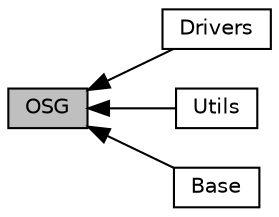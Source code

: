 digraph "OSG"
{
  edge [fontname="Helvetica",fontsize="10",labelfontname="Helvetica",labelfontsize="10"];
  node [fontname="Helvetica",fontsize="10",shape=record];
  rankdir=LR;
  Node3 [label="Drivers",height=0.2,width=0.4,color="black", fillcolor="white", style="filled",URL="$group__Drivers.html"];
  Node2 [label="Utils",height=0.2,width=0.4,color="black", fillcolor="white", style="filled",URL="$group__Utils.html"];
  Node0 [label="OSG",height=0.2,width=0.4,color="black", fillcolor="grey75", style="filled", fontcolor="black"];
  Node1 [label="Base",height=0.2,width=0.4,color="black", fillcolor="white", style="filled",URL="$group__Base.html"];
  Node0->Node1 [shape=plaintext, dir="back", style="solid"];
  Node0->Node2 [shape=plaintext, dir="back", style="solid"];
  Node0->Node3 [shape=plaintext, dir="back", style="solid"];
}
